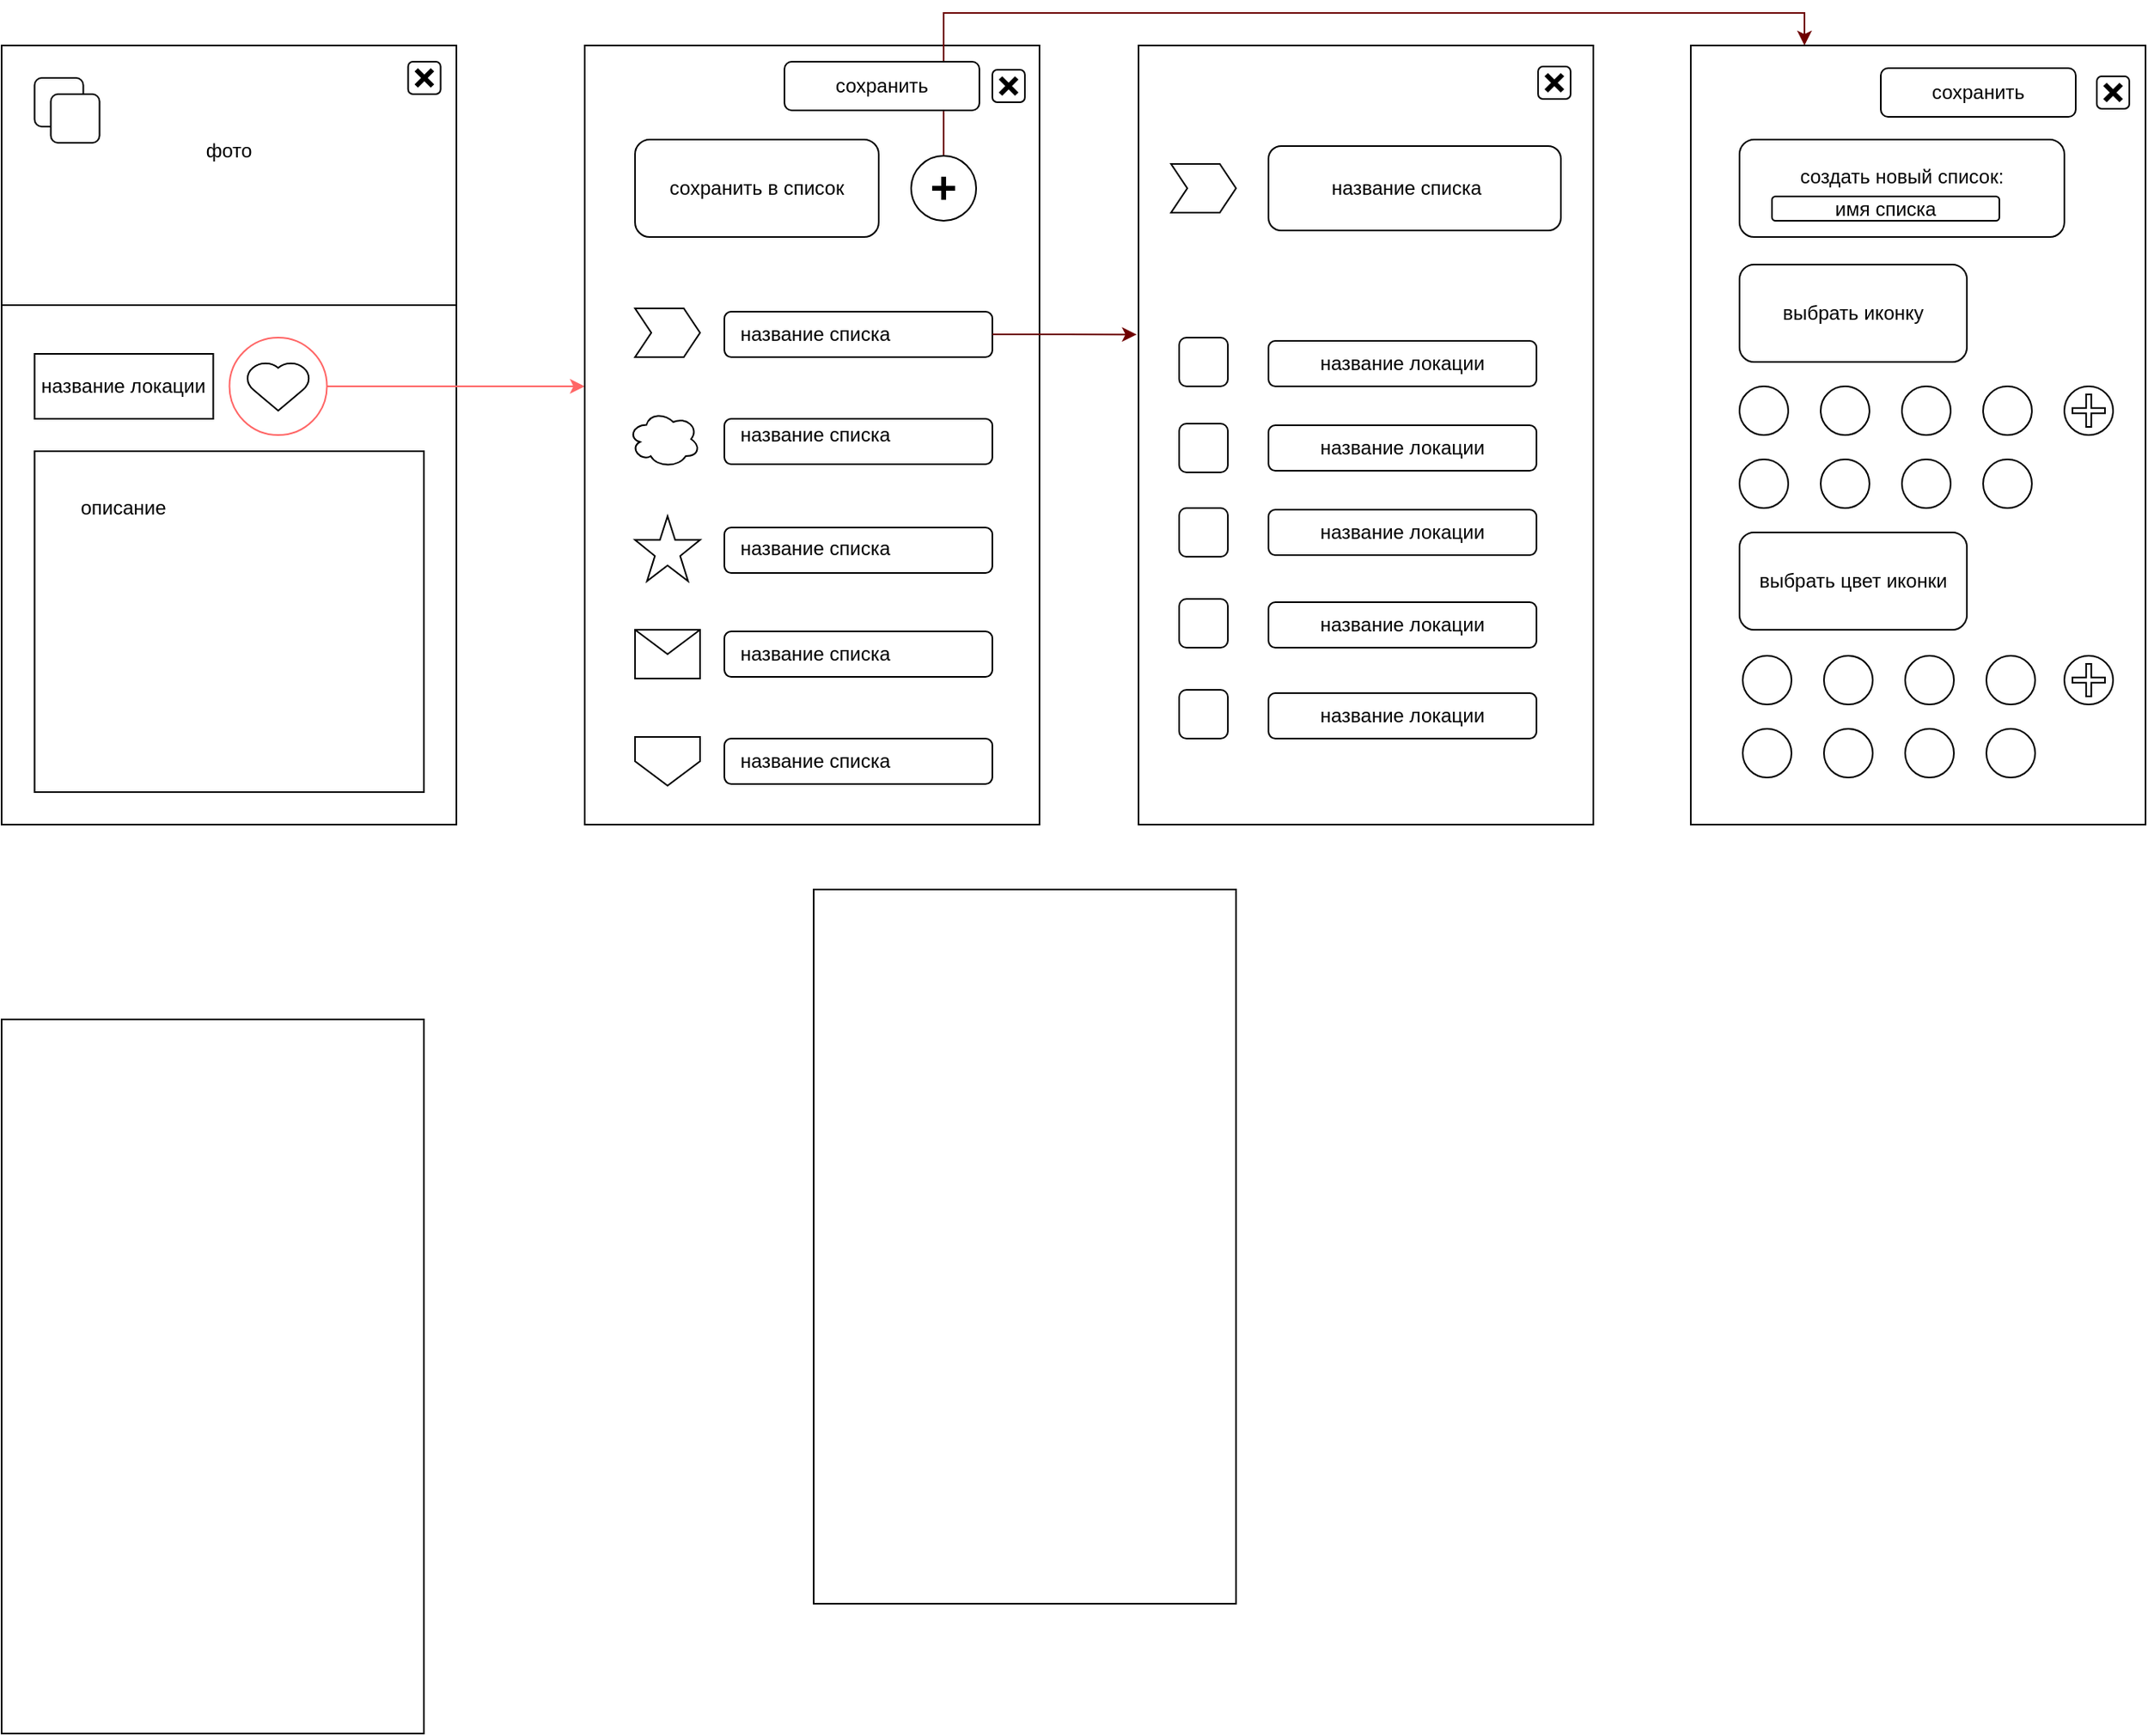 <mxfile version="24.7.17">
  <diagram name="Page-1" id="ng63fu3lM4MBlFRZrWzI">
    <mxGraphModel grid="1" page="1" gridSize="10" guides="1" tooltips="1" connect="1" arrows="1" fold="1" pageScale="1" pageWidth="1100" pageHeight="850" math="0" shadow="0">
      <root>
        <mxCell id="0" />
        <mxCell id="1" parent="0" />
        <mxCell id="B4v2re9XN5KgWexK3dJj-2" value="" style="rounded=0;whiteSpace=wrap;html=1;" vertex="1" parent="1">
          <mxGeometry x="80" y="80" width="280" height="480" as="geometry" />
        </mxCell>
        <mxCell id="4qpN3ZdkAZgRAv6ax8aq-21" style="edgeStyle=orthogonalEdgeStyle;rounded=0;orthogonalLoop=1;jettySize=auto;html=1;exitX=1;exitY=0.5;exitDx=0;exitDy=0;strokeColor=#FF6666;" edge="1" parent="1" source="4qpN3ZdkAZgRAv6ax8aq-19" target="4qpN3ZdkAZgRAv6ax8aq-14">
          <mxGeometry relative="1" as="geometry">
            <Array as="points">
              <mxPoint x="400" y="290" />
              <mxPoint x="400" y="290" />
            </Array>
          </mxGeometry>
        </mxCell>
        <mxCell id="4qpN3ZdkAZgRAv6ax8aq-19" value="" style="ellipse;whiteSpace=wrap;html=1;aspect=fixed;fillColor=none;strokeColor=#FF6666;" vertex="1" parent="1">
          <mxGeometry x="220.28" y="260" width="60" height="60" as="geometry" />
        </mxCell>
        <mxCell id="B4v2re9XN5KgWexK3dJj-3" value="" style="rounded=0;whiteSpace=wrap;html=1;" vertex="1" parent="1">
          <mxGeometry x="580" y="600" width="260" height="440" as="geometry" />
        </mxCell>
        <mxCell id="B4v2re9XN5KgWexK3dJj-5" value="" style="rounded=0;whiteSpace=wrap;html=1;" vertex="1" parent="1">
          <mxGeometry x="80" y="680" width="260" height="440" as="geometry" />
        </mxCell>
        <mxCell id="4qpN3ZdkAZgRAv6ax8aq-2" value="" style="endArrow=none;html=1;rounded=0;entryX=1.001;entryY=0.573;entryDx=0;entryDy=0;entryPerimeter=0;exitX=0;exitY=0.573;exitDx=0;exitDy=0;exitPerimeter=0;" edge="1" parent="1">
          <mxGeometry width="50" height="50" relative="1" as="geometry">
            <mxPoint x="80" y="240.0" as="sourcePoint" />
            <mxPoint x="360.28" y="240.0" as="targetPoint" />
          </mxGeometry>
        </mxCell>
        <mxCell id="4qpN3ZdkAZgRAv6ax8aq-6" value="фото" style="text;html=1;align=center;verticalAlign=middle;whiteSpace=wrap;rounded=0;" vertex="1" parent="1">
          <mxGeometry x="190.28" y="130" width="60" height="30" as="geometry" />
        </mxCell>
        <mxCell id="4qpN3ZdkAZgRAv6ax8aq-7" value="" style="rounded=1;whiteSpace=wrap;html=1;" vertex="1" parent="1">
          <mxGeometry x="330.28" y="90" width="20" height="20" as="geometry" />
        </mxCell>
        <mxCell id="4qpN3ZdkAZgRAv6ax8aq-8" value="" style="shape=umlDestroy;whiteSpace=wrap;html=1;strokeWidth=3;targetShapes=umlLifeline;" vertex="1" parent="1">
          <mxGeometry x="335.28" y="95" width="10" height="10" as="geometry" />
        </mxCell>
        <mxCell id="4qpN3ZdkAZgRAv6ax8aq-9" value="название локации" style="rounded=0;whiteSpace=wrap;html=1;" vertex="1" parent="1">
          <mxGeometry x="100.28" y="270" width="110" height="40" as="geometry" />
        </mxCell>
        <mxCell id="4qpN3ZdkAZgRAv6ax8aq-11" value="" style="verticalLabelPosition=bottom;verticalAlign=top;html=1;shape=mxgraph.basic.heart" vertex="1" parent="1">
          <mxGeometry x="230.28" y="275" width="40" height="30" as="geometry" />
        </mxCell>
        <mxCell id="4qpN3ZdkAZgRAv6ax8aq-12" value="" style="rounded=1;whiteSpace=wrap;html=1;" vertex="1" parent="1">
          <mxGeometry x="100.28" y="100" width="30" height="30" as="geometry" />
        </mxCell>
        <mxCell id="4qpN3ZdkAZgRAv6ax8aq-13" value="" style="rounded=1;whiteSpace=wrap;html=1;" vertex="1" parent="1">
          <mxGeometry x="110.28" y="110" width="30" height="30" as="geometry" />
        </mxCell>
        <mxCell id="4qpN3ZdkAZgRAv6ax8aq-14" value="" style="rounded=0;whiteSpace=wrap;html=1;" vertex="1" parent="1">
          <mxGeometry x="439" y="80" width="280" height="480" as="geometry" />
        </mxCell>
        <mxCell id="4qpN3ZdkAZgRAv6ax8aq-22" value="сохранить в список" style="rounded=1;whiteSpace=wrap;html=1;" vertex="1" parent="1">
          <mxGeometry x="470" y="138" width="150" height="60" as="geometry" />
        </mxCell>
        <mxCell id="4qpN3ZdkAZgRAv6ax8aq-52" style="edgeStyle=orthogonalEdgeStyle;rounded=0;orthogonalLoop=1;jettySize=auto;html=1;entryX=0.25;entryY=0;entryDx=0;entryDy=0;fillColor=#a20025;strokeColor=#6F0000;" edge="1" parent="1" source="4qpN3ZdkAZgRAv6ax8aq-23" target="4qpN3ZdkAZgRAv6ax8aq-50">
          <mxGeometry relative="1" as="geometry">
            <Array as="points">
              <mxPoint x="660" y="60" />
              <mxPoint x="1190" y="60" />
            </Array>
          </mxGeometry>
        </mxCell>
        <mxCell id="4qpN3ZdkAZgRAv6ax8aq-23" value="" style="ellipse;whiteSpace=wrap;html=1;aspect=fixed;" vertex="1" parent="1">
          <mxGeometry x="640" y="148" width="40" height="40" as="geometry" />
        </mxCell>
        <mxCell id="4qpN3ZdkAZgRAv6ax8aq-24" value="" style="shape=umlDestroy;whiteSpace=wrap;html=1;strokeWidth=3;targetShapes=umlLifeline;direction=south;rotation=135;" vertex="1" parent="1">
          <mxGeometry x="655" y="163" width="10" height="10" as="geometry" />
        </mxCell>
        <mxCell id="4qpN3ZdkAZgRAv6ax8aq-26" value="" style="shape=step;perimeter=stepPerimeter;whiteSpace=wrap;html=1;fixedSize=1;size=10;" vertex="1" parent="1">
          <mxGeometry x="470" y="242" width="40" height="30" as="geometry" />
        </mxCell>
        <mxCell id="4qpN3ZdkAZgRAv6ax8aq-28" value="" style="ellipse;shape=cloud;whiteSpace=wrap;html=1;" vertex="1" parent="1">
          <mxGeometry x="466" y="305" width="44" height="35" as="geometry" />
        </mxCell>
        <mxCell id="4qpN3ZdkAZgRAv6ax8aq-31" value="" style="verticalLabelPosition=bottom;verticalAlign=top;html=1;shape=mxgraph.basic.star" vertex="1" parent="1">
          <mxGeometry x="470" y="370" width="40" height="40" as="geometry" />
        </mxCell>
        <mxCell id="4qpN3ZdkAZgRAv6ax8aq-32" value="" style="shape=message;html=1;html=1;outlineConnect=0;labelPosition=center;verticalLabelPosition=bottom;align=center;verticalAlign=top;" vertex="1" parent="1">
          <mxGeometry x="470" y="440" width="40" height="30" as="geometry" />
        </mxCell>
        <mxCell id="4qpN3ZdkAZgRAv6ax8aq-34" value="" style="verticalLabelPosition=bottom;verticalAlign=top;html=1;shape=offPageConnector;rounded=0;size=0.5;" vertex="1" parent="1">
          <mxGeometry x="470" y="506" width="40" height="30" as="geometry" />
        </mxCell>
        <mxCell id="4qpN3ZdkAZgRAv6ax8aq-42" value="" style="rounded=0;whiteSpace=wrap;html=1;" vertex="1" parent="1">
          <mxGeometry x="100.28" y="330" width="239.72" height="210" as="geometry" />
        </mxCell>
        <mxCell id="4qpN3ZdkAZgRAv6ax8aq-10" value="описание" style="text;html=1;align=center;verticalAlign=middle;whiteSpace=wrap;rounded=0;" vertex="1" parent="1">
          <mxGeometry x="105.28" y="350" width="100" height="30" as="geometry" />
        </mxCell>
        <mxCell id="4qpN3ZdkAZgRAv6ax8aq-43" value="" style="rounded=1;whiteSpace=wrap;html=1;" vertex="1" parent="1">
          <mxGeometry x="525" y="244" width="165" height="28" as="geometry" />
        </mxCell>
        <mxCell id="4qpN3ZdkAZgRAv6ax8aq-27" value="название списка" style="text;html=1;align=center;verticalAlign=middle;whiteSpace=wrap;rounded=0;" vertex="1" parent="1">
          <mxGeometry x="516" y="243" width="130" height="30" as="geometry" />
        </mxCell>
        <mxCell id="4qpN3ZdkAZgRAv6ax8aq-44" value="" style="rounded=1;whiteSpace=wrap;html=1;" vertex="1" parent="1">
          <mxGeometry x="525" y="310" width="165" height="28" as="geometry" />
        </mxCell>
        <mxCell id="4qpN3ZdkAZgRAv6ax8aq-45" value="" style="rounded=1;whiteSpace=wrap;html=1;" vertex="1" parent="1">
          <mxGeometry x="525" y="377" width="165" height="28" as="geometry" />
        </mxCell>
        <mxCell id="4qpN3ZdkAZgRAv6ax8aq-46" value="" style="rounded=1;whiteSpace=wrap;html=1;" vertex="1" parent="1">
          <mxGeometry x="525" y="441" width="165" height="28" as="geometry" />
        </mxCell>
        <mxCell id="4qpN3ZdkAZgRAv6ax8aq-47" value="" style="rounded=1;whiteSpace=wrap;html=1;" vertex="1" parent="1">
          <mxGeometry x="525" y="507" width="165" height="28" as="geometry" />
        </mxCell>
        <mxCell id="4qpN3ZdkAZgRAv6ax8aq-38" value="название списка" style="text;html=1;align=center;verticalAlign=middle;whiteSpace=wrap;rounded=0;" vertex="1" parent="1">
          <mxGeometry x="516" y="506" width="130" height="30" as="geometry" />
        </mxCell>
        <mxCell id="4qpN3ZdkAZgRAv6ax8aq-37" value="название списка" style="text;html=1;align=center;verticalAlign=middle;whiteSpace=wrap;rounded=0;" vertex="1" parent="1">
          <mxGeometry x="516" y="440" width="130" height="30" as="geometry" />
        </mxCell>
        <mxCell id="4qpN3ZdkAZgRAv6ax8aq-36" value="название списка" style="text;html=1;align=center;verticalAlign=middle;whiteSpace=wrap;rounded=0;" vertex="1" parent="1">
          <mxGeometry x="516" y="375" width="130" height="30" as="geometry" />
        </mxCell>
        <mxCell id="4qpN3ZdkAZgRAv6ax8aq-35" value="название списка" style="text;html=1;align=center;verticalAlign=middle;whiteSpace=wrap;rounded=0;" vertex="1" parent="1">
          <mxGeometry x="516" y="305" width="130" height="30" as="geometry" />
        </mxCell>
        <mxCell id="4qpN3ZdkAZgRAv6ax8aq-49" value="" style="rounded=0;whiteSpace=wrap;html=1;" vertex="1" parent="1">
          <mxGeometry x="780" y="80" width="280" height="480" as="geometry" />
        </mxCell>
        <mxCell id="4qpN3ZdkAZgRAv6ax8aq-50" value="" style="rounded=0;whiteSpace=wrap;html=1;" vertex="1" parent="1">
          <mxGeometry x="1120" y="80" width="280" height="480" as="geometry" />
        </mxCell>
        <mxCell id="4qpN3ZdkAZgRAv6ax8aq-51" style="edgeStyle=orthogonalEdgeStyle;rounded=0;orthogonalLoop=1;jettySize=auto;html=1;entryX=-0.004;entryY=0.371;entryDx=0;entryDy=0;entryPerimeter=0;fillColor=#a20025;strokeColor=#6F0000;" edge="1" parent="1" source="4qpN3ZdkAZgRAv6ax8aq-43" target="4qpN3ZdkAZgRAv6ax8aq-49">
          <mxGeometry relative="1" as="geometry" />
        </mxCell>
        <mxCell id="4qpN3ZdkAZgRAv6ax8aq-53" value="создать новый список:&lt;div&gt;&lt;br&gt;&lt;/div&gt;" style="rounded=1;whiteSpace=wrap;html=1;" vertex="1" parent="1">
          <mxGeometry x="1150" y="138" width="200" height="60" as="geometry" />
        </mxCell>
        <mxCell id="4qpN3ZdkAZgRAv6ax8aq-54" value="выбрать иконку" style="rounded=1;whiteSpace=wrap;html=1;" vertex="1" parent="1">
          <mxGeometry x="1150" y="215" width="140" height="60" as="geometry" />
        </mxCell>
        <mxCell id="4qpN3ZdkAZgRAv6ax8aq-55" value="выбрать цвет иконки" style="rounded=1;whiteSpace=wrap;html=1;" vertex="1" parent="1">
          <mxGeometry x="1150" y="380" width="140" height="60" as="geometry" />
        </mxCell>
        <mxCell id="4qpN3ZdkAZgRAv6ax8aq-56" value="имя списка" style="rounded=1;whiteSpace=wrap;html=1;" vertex="1" parent="1">
          <mxGeometry x="1170" y="173" width="140" height="15" as="geometry" />
        </mxCell>
        <mxCell id="4qpN3ZdkAZgRAv6ax8aq-57" value="" style="ellipse;whiteSpace=wrap;html=1;aspect=fixed;" vertex="1" parent="1">
          <mxGeometry x="1150" y="290" width="30" height="30" as="geometry" />
        </mxCell>
        <mxCell id="4qpN3ZdkAZgRAv6ax8aq-58" value="" style="ellipse;whiteSpace=wrap;html=1;aspect=fixed;" vertex="1" parent="1">
          <mxGeometry x="1300" y="290" width="30" height="30" as="geometry" />
        </mxCell>
        <mxCell id="4qpN3ZdkAZgRAv6ax8aq-59" value="" style="ellipse;whiteSpace=wrap;html=1;aspect=fixed;" vertex="1" parent="1">
          <mxGeometry x="1150" y="335" width="30" height="30" as="geometry" />
        </mxCell>
        <mxCell id="4qpN3ZdkAZgRAv6ax8aq-60" value="" style="ellipse;whiteSpace=wrap;html=1;aspect=fixed;" vertex="1" parent="1">
          <mxGeometry x="1300" y="335" width="30" height="30" as="geometry" />
        </mxCell>
        <mxCell id="4qpN3ZdkAZgRAv6ax8aq-61" value="" style="ellipse;whiteSpace=wrap;html=1;aspect=fixed;" vertex="1" parent="1">
          <mxGeometry x="1200" y="335" width="30" height="30" as="geometry" />
        </mxCell>
        <mxCell id="4qpN3ZdkAZgRAv6ax8aq-62" value="" style="ellipse;whiteSpace=wrap;html=1;aspect=fixed;" vertex="1" parent="1">
          <mxGeometry x="1250" y="335" width="30" height="30" as="geometry" />
        </mxCell>
        <mxCell id="4qpN3ZdkAZgRAv6ax8aq-63" value="" style="ellipse;whiteSpace=wrap;html=1;aspect=fixed;" vertex="1" parent="1">
          <mxGeometry x="1250" y="290" width="30" height="30" as="geometry" />
        </mxCell>
        <mxCell id="4qpN3ZdkAZgRAv6ax8aq-64" value="" style="ellipse;whiteSpace=wrap;html=1;aspect=fixed;" vertex="1" parent="1">
          <mxGeometry x="1200" y="290" width="30" height="30" as="geometry" />
        </mxCell>
        <mxCell id="4qpN3ZdkAZgRAv6ax8aq-97" value="" style="ellipse;whiteSpace=wrap;html=1;aspect=fixed;" vertex="1" parent="1">
          <mxGeometry x="1152" y="456" width="30" height="30" as="geometry" />
        </mxCell>
        <mxCell id="4qpN3ZdkAZgRAv6ax8aq-98" value="" style="ellipse;whiteSpace=wrap;html=1;aspect=fixed;" vertex="1" parent="1">
          <mxGeometry x="1302" y="456" width="30" height="30" as="geometry" />
        </mxCell>
        <mxCell id="4qpN3ZdkAZgRAv6ax8aq-99" value="" style="ellipse;whiteSpace=wrap;html=1;aspect=fixed;" vertex="1" parent="1">
          <mxGeometry x="1152" y="501" width="30" height="30" as="geometry" />
        </mxCell>
        <mxCell id="4qpN3ZdkAZgRAv6ax8aq-100" value="" style="ellipse;whiteSpace=wrap;html=1;aspect=fixed;" vertex="1" parent="1">
          <mxGeometry x="1302" y="501" width="30" height="30" as="geometry" />
        </mxCell>
        <mxCell id="4qpN3ZdkAZgRAv6ax8aq-101" value="" style="ellipse;whiteSpace=wrap;html=1;aspect=fixed;" vertex="1" parent="1">
          <mxGeometry x="1202" y="501" width="30" height="30" as="geometry" />
        </mxCell>
        <mxCell id="4qpN3ZdkAZgRAv6ax8aq-102" value="" style="ellipse;whiteSpace=wrap;html=1;aspect=fixed;" vertex="1" parent="1">
          <mxGeometry x="1252" y="501" width="30" height="30" as="geometry" />
        </mxCell>
        <mxCell id="4qpN3ZdkAZgRAv6ax8aq-103" value="" style="ellipse;whiteSpace=wrap;html=1;aspect=fixed;" vertex="1" parent="1">
          <mxGeometry x="1252" y="456" width="30" height="30" as="geometry" />
        </mxCell>
        <mxCell id="4qpN3ZdkAZgRAv6ax8aq-104" value="" style="ellipse;whiteSpace=wrap;html=1;aspect=fixed;" vertex="1" parent="1">
          <mxGeometry x="1202" y="456" width="30" height="30" as="geometry" />
        </mxCell>
        <mxCell id="4qpN3ZdkAZgRAv6ax8aq-105" value="сохранить" style="rounded=1;whiteSpace=wrap;html=1;" vertex="1" parent="1">
          <mxGeometry x="1237" y="94" width="120" height="30" as="geometry" />
        </mxCell>
        <mxCell id="4qpN3ZdkAZgRAv6ax8aq-106" value="сохранить" style="rounded=1;whiteSpace=wrap;html=1;" vertex="1" parent="1">
          <mxGeometry x="562" y="90" width="120" height="30" as="geometry" />
        </mxCell>
        <mxCell id="4qpN3ZdkAZgRAv6ax8aq-108" value="" style="rounded=1;whiteSpace=wrap;html=1;" vertex="1" parent="1">
          <mxGeometry x="690" y="95" width="20" height="20" as="geometry" />
        </mxCell>
        <mxCell id="4qpN3ZdkAZgRAv6ax8aq-109" value="" style="shape=umlDestroy;whiteSpace=wrap;html=1;strokeWidth=3;targetShapes=umlLifeline;" vertex="1" parent="1">
          <mxGeometry x="695" y="100" width="10" height="10" as="geometry" />
        </mxCell>
        <mxCell id="4qpN3ZdkAZgRAv6ax8aq-111" value="" style="rounded=1;whiteSpace=wrap;html=1;" vertex="1" parent="1">
          <mxGeometry x="1370" y="99" width="20" height="20" as="geometry" />
        </mxCell>
        <mxCell id="4qpN3ZdkAZgRAv6ax8aq-112" value="" style="shape=umlDestroy;whiteSpace=wrap;html=1;strokeWidth=3;targetShapes=umlLifeline;" vertex="1" parent="1">
          <mxGeometry x="1375" y="104" width="10" height="10" as="geometry" />
        </mxCell>
        <mxCell id="4qpN3ZdkAZgRAv6ax8aq-113" value="" style="rounded=1;whiteSpace=wrap;html=1;" vertex="1" parent="1">
          <mxGeometry x="860" y="142" width="180" height="52" as="geometry" />
        </mxCell>
        <mxCell id="4qpN3ZdkAZgRAv6ax8aq-115" value="" style="shape=step;perimeter=stepPerimeter;whiteSpace=wrap;html=1;fixedSize=1;size=10;" vertex="1" parent="1">
          <mxGeometry x="800" y="153" width="40" height="30" as="geometry" />
        </mxCell>
        <mxCell id="4qpN3ZdkAZgRAv6ax8aq-116" value="" style="rounded=1;whiteSpace=wrap;html=1;" vertex="1" parent="1">
          <mxGeometry x="1026" y="93" width="20" height="20" as="geometry" />
        </mxCell>
        <mxCell id="4qpN3ZdkAZgRAv6ax8aq-117" value="" style="shape=umlDestroy;whiteSpace=wrap;html=1;strokeWidth=3;targetShapes=umlLifeline;" vertex="1" parent="1">
          <mxGeometry x="1031" y="98" width="10" height="10" as="geometry" />
        </mxCell>
        <mxCell id="4qpN3ZdkAZgRAv6ax8aq-119" value="название списка" style="text;html=1;align=center;verticalAlign=middle;whiteSpace=wrap;rounded=0;" vertex="1" parent="1">
          <mxGeometry x="880" y="153" width="130" height="30" as="geometry" />
        </mxCell>
        <mxCell id="4qpN3ZdkAZgRAv6ax8aq-120" value="" style="rounded=1;whiteSpace=wrap;html=1;" vertex="1" parent="1">
          <mxGeometry x="805" y="260" width="30" height="30" as="geometry" />
        </mxCell>
        <mxCell id="4qpN3ZdkAZgRAv6ax8aq-122" value="" style="rounded=1;whiteSpace=wrap;html=1;" vertex="1" parent="1">
          <mxGeometry x="805" y="313" width="30" height="30" as="geometry" />
        </mxCell>
        <mxCell id="4qpN3ZdkAZgRAv6ax8aq-123" value="" style="rounded=1;whiteSpace=wrap;html=1;" vertex="1" parent="1">
          <mxGeometry x="805" y="365" width="30" height="30" as="geometry" />
        </mxCell>
        <mxCell id="4qpN3ZdkAZgRAv6ax8aq-124" value="" style="rounded=1;whiteSpace=wrap;html=1;" vertex="1" parent="1">
          <mxGeometry x="805" y="421" width="30" height="30" as="geometry" />
        </mxCell>
        <mxCell id="4qpN3ZdkAZgRAv6ax8aq-125" value="" style="rounded=1;whiteSpace=wrap;html=1;" vertex="1" parent="1">
          <mxGeometry x="805" y="477" width="30" height="30" as="geometry" />
        </mxCell>
        <mxCell id="4qpN3ZdkAZgRAv6ax8aq-126" value="название локации" style="rounded=1;whiteSpace=wrap;html=1;" vertex="1" parent="1">
          <mxGeometry x="860" y="262" width="165" height="28" as="geometry" />
        </mxCell>
        <mxCell id="4qpN3ZdkAZgRAv6ax8aq-128" value="название локации" style="rounded=1;whiteSpace=wrap;html=1;" vertex="1" parent="1">
          <mxGeometry x="860" y="314" width="165" height="28" as="geometry" />
        </mxCell>
        <mxCell id="4qpN3ZdkAZgRAv6ax8aq-129" value="название локации" style="rounded=1;whiteSpace=wrap;html=1;" vertex="1" parent="1">
          <mxGeometry x="860" y="366" width="165" height="28" as="geometry" />
        </mxCell>
        <mxCell id="4qpN3ZdkAZgRAv6ax8aq-130" value="название локации" style="rounded=1;whiteSpace=wrap;html=1;" vertex="1" parent="1">
          <mxGeometry x="860" y="423" width="165" height="28" as="geometry" />
        </mxCell>
        <mxCell id="4qpN3ZdkAZgRAv6ax8aq-131" value="название локации" style="rounded=1;whiteSpace=wrap;html=1;" vertex="1" parent="1">
          <mxGeometry x="860" y="479" width="165" height="28" as="geometry" />
        </mxCell>
        <mxCell id="4qpN3ZdkAZgRAv6ax8aq-140" value="" style="ellipse;whiteSpace=wrap;html=1;aspect=fixed;" vertex="1" parent="1">
          <mxGeometry x="1350" y="290" width="30" height="30" as="geometry" />
        </mxCell>
        <mxCell id="4qpN3ZdkAZgRAv6ax8aq-141" value="" style="ellipse;whiteSpace=wrap;html=1;aspect=fixed;" vertex="1" parent="1">
          <mxGeometry x="1350" y="456" width="30" height="30" as="geometry" />
        </mxCell>
        <mxCell id="4qpN3ZdkAZgRAv6ax8aq-146" value="" style="shape=cross;whiteSpace=wrap;html=1;size=0.16;" vertex="1" parent="1">
          <mxGeometry x="1355" y="295" width="20" height="20" as="geometry" />
        </mxCell>
        <mxCell id="4qpN3ZdkAZgRAv6ax8aq-147" value="" style="shape=cross;whiteSpace=wrap;html=1;size=0.16;" vertex="1" parent="1">
          <mxGeometry x="1355" y="461" width="20" height="20" as="geometry" />
        </mxCell>
      </root>
    </mxGraphModel>
  </diagram>
</mxfile>
